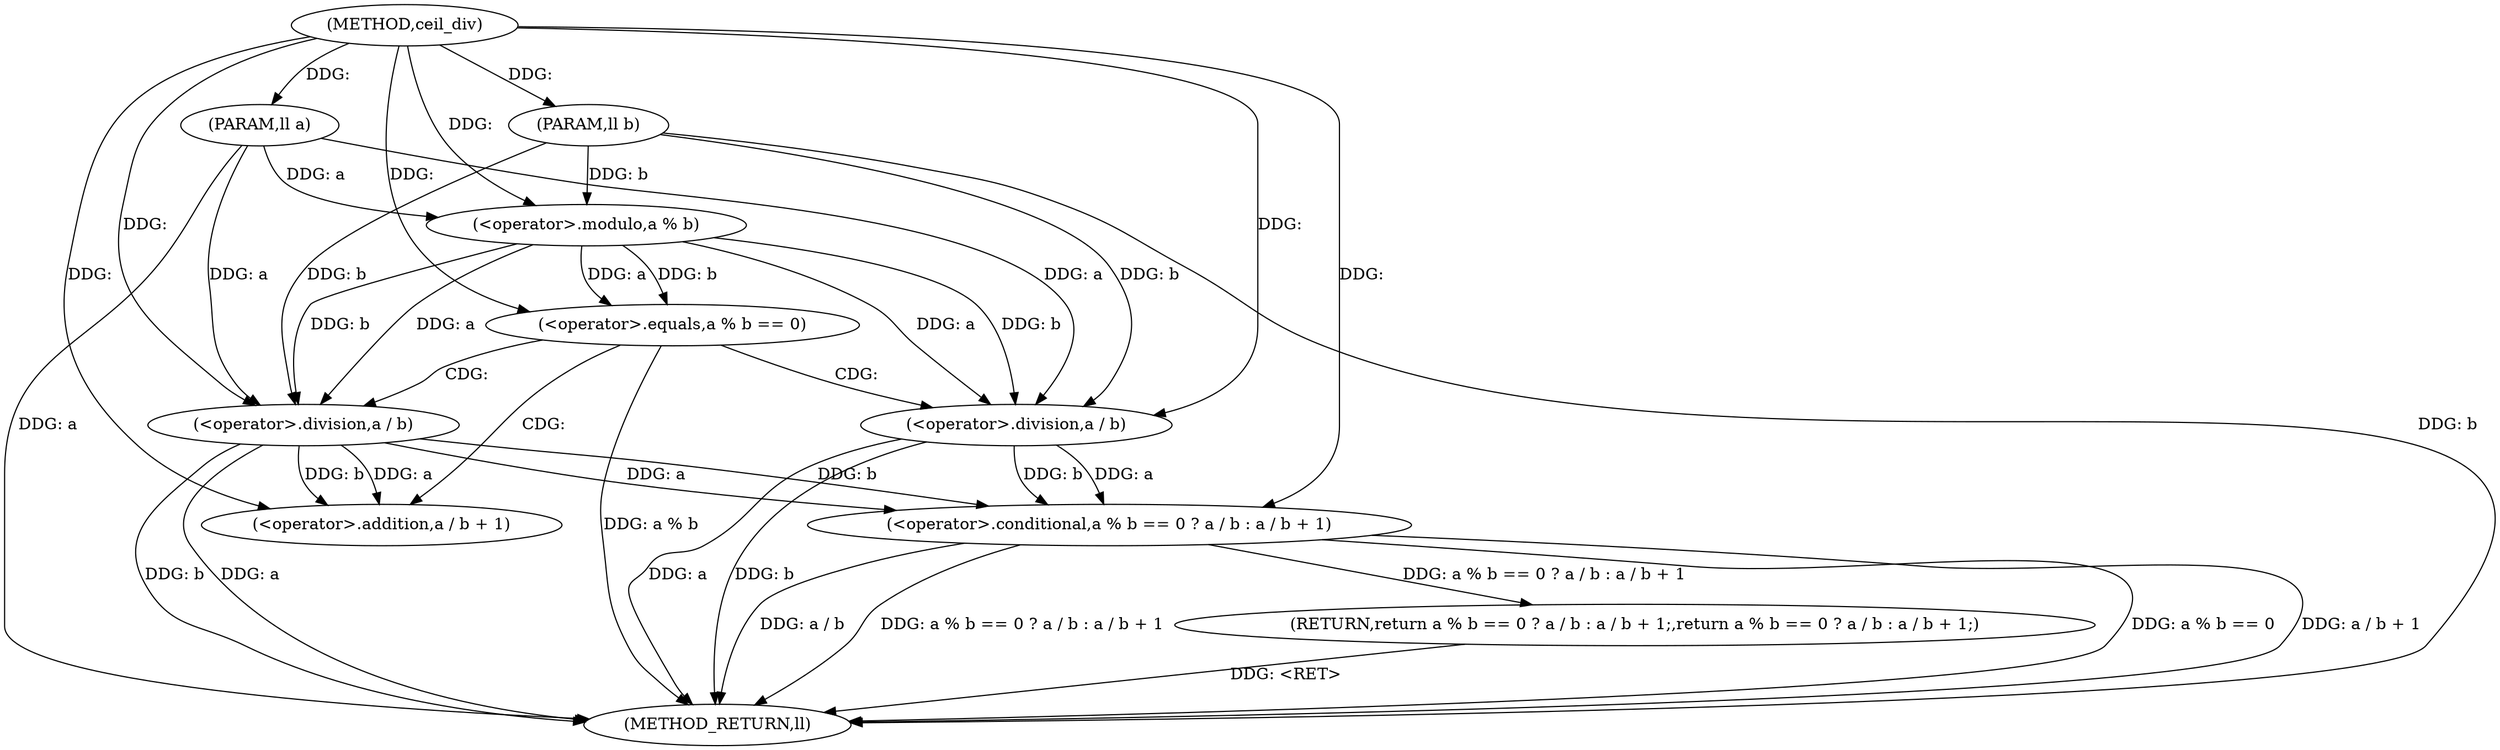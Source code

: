 digraph "ceil_div" {  
"1000115" [label = "(METHOD,ceil_div)" ]
"1000134" [label = "(METHOD_RETURN,ll)" ]
"1000116" [label = "(PARAM,ll a)" ]
"1000117" [label = "(PARAM,ll b)" ]
"1000119" [label = "(RETURN,return a % b == 0 ? a / b : a / b + 1;,return a % b == 0 ? a / b : a / b + 1;)" ]
"1000120" [label = "(<operator>.conditional,a % b == 0 ? a / b : a / b + 1)" ]
"1000121" [label = "(<operator>.equals,a % b == 0)" ]
"1000126" [label = "(<operator>.division,a / b)" ]
"1000129" [label = "(<operator>.addition,a / b + 1)" ]
"1000122" [label = "(<operator>.modulo,a % b)" ]
"1000130" [label = "(<operator>.division,a / b)" ]
  "1000116" -> "1000134"  [ label = "DDG: a"] 
  "1000117" -> "1000134"  [ label = "DDG: b"] 
  "1000121" -> "1000134"  [ label = "DDG: a % b"] 
  "1000120" -> "1000134"  [ label = "DDG: a % b == 0"] 
  "1000130" -> "1000134"  [ label = "DDG: a"] 
  "1000130" -> "1000134"  [ label = "DDG: b"] 
  "1000120" -> "1000134"  [ label = "DDG: a / b + 1"] 
  "1000126" -> "1000134"  [ label = "DDG: a"] 
  "1000126" -> "1000134"  [ label = "DDG: b"] 
  "1000120" -> "1000134"  [ label = "DDG: a / b"] 
  "1000120" -> "1000134"  [ label = "DDG: a % b == 0 ? a / b : a / b + 1"] 
  "1000119" -> "1000134"  [ label = "DDG: <RET>"] 
  "1000115" -> "1000116"  [ label = "DDG: "] 
  "1000115" -> "1000117"  [ label = "DDG: "] 
  "1000120" -> "1000119"  [ label = "DDG: a % b == 0 ? a / b : a / b + 1"] 
  "1000115" -> "1000120"  [ label = "DDG: "] 
  "1000130" -> "1000120"  [ label = "DDG: b"] 
  "1000130" -> "1000120"  [ label = "DDG: a"] 
  "1000126" -> "1000120"  [ label = "DDG: b"] 
  "1000126" -> "1000120"  [ label = "DDG: a"] 
  "1000122" -> "1000121"  [ label = "DDG: a"] 
  "1000122" -> "1000121"  [ label = "DDG: b"] 
  "1000115" -> "1000121"  [ label = "DDG: "] 
  "1000122" -> "1000126"  [ label = "DDG: a"] 
  "1000116" -> "1000126"  [ label = "DDG: a"] 
  "1000115" -> "1000126"  [ label = "DDG: "] 
  "1000122" -> "1000126"  [ label = "DDG: b"] 
  "1000117" -> "1000126"  [ label = "DDG: b"] 
  "1000130" -> "1000129"  [ label = "DDG: b"] 
  "1000130" -> "1000129"  [ label = "DDG: a"] 
  "1000115" -> "1000129"  [ label = "DDG: "] 
  "1000116" -> "1000122"  [ label = "DDG: a"] 
  "1000115" -> "1000122"  [ label = "DDG: "] 
  "1000117" -> "1000122"  [ label = "DDG: b"] 
  "1000122" -> "1000130"  [ label = "DDG: a"] 
  "1000116" -> "1000130"  [ label = "DDG: a"] 
  "1000115" -> "1000130"  [ label = "DDG: "] 
  "1000122" -> "1000130"  [ label = "DDG: b"] 
  "1000117" -> "1000130"  [ label = "DDG: b"] 
  "1000121" -> "1000129"  [ label = "CDG: "] 
  "1000121" -> "1000130"  [ label = "CDG: "] 
  "1000121" -> "1000126"  [ label = "CDG: "] 
}

